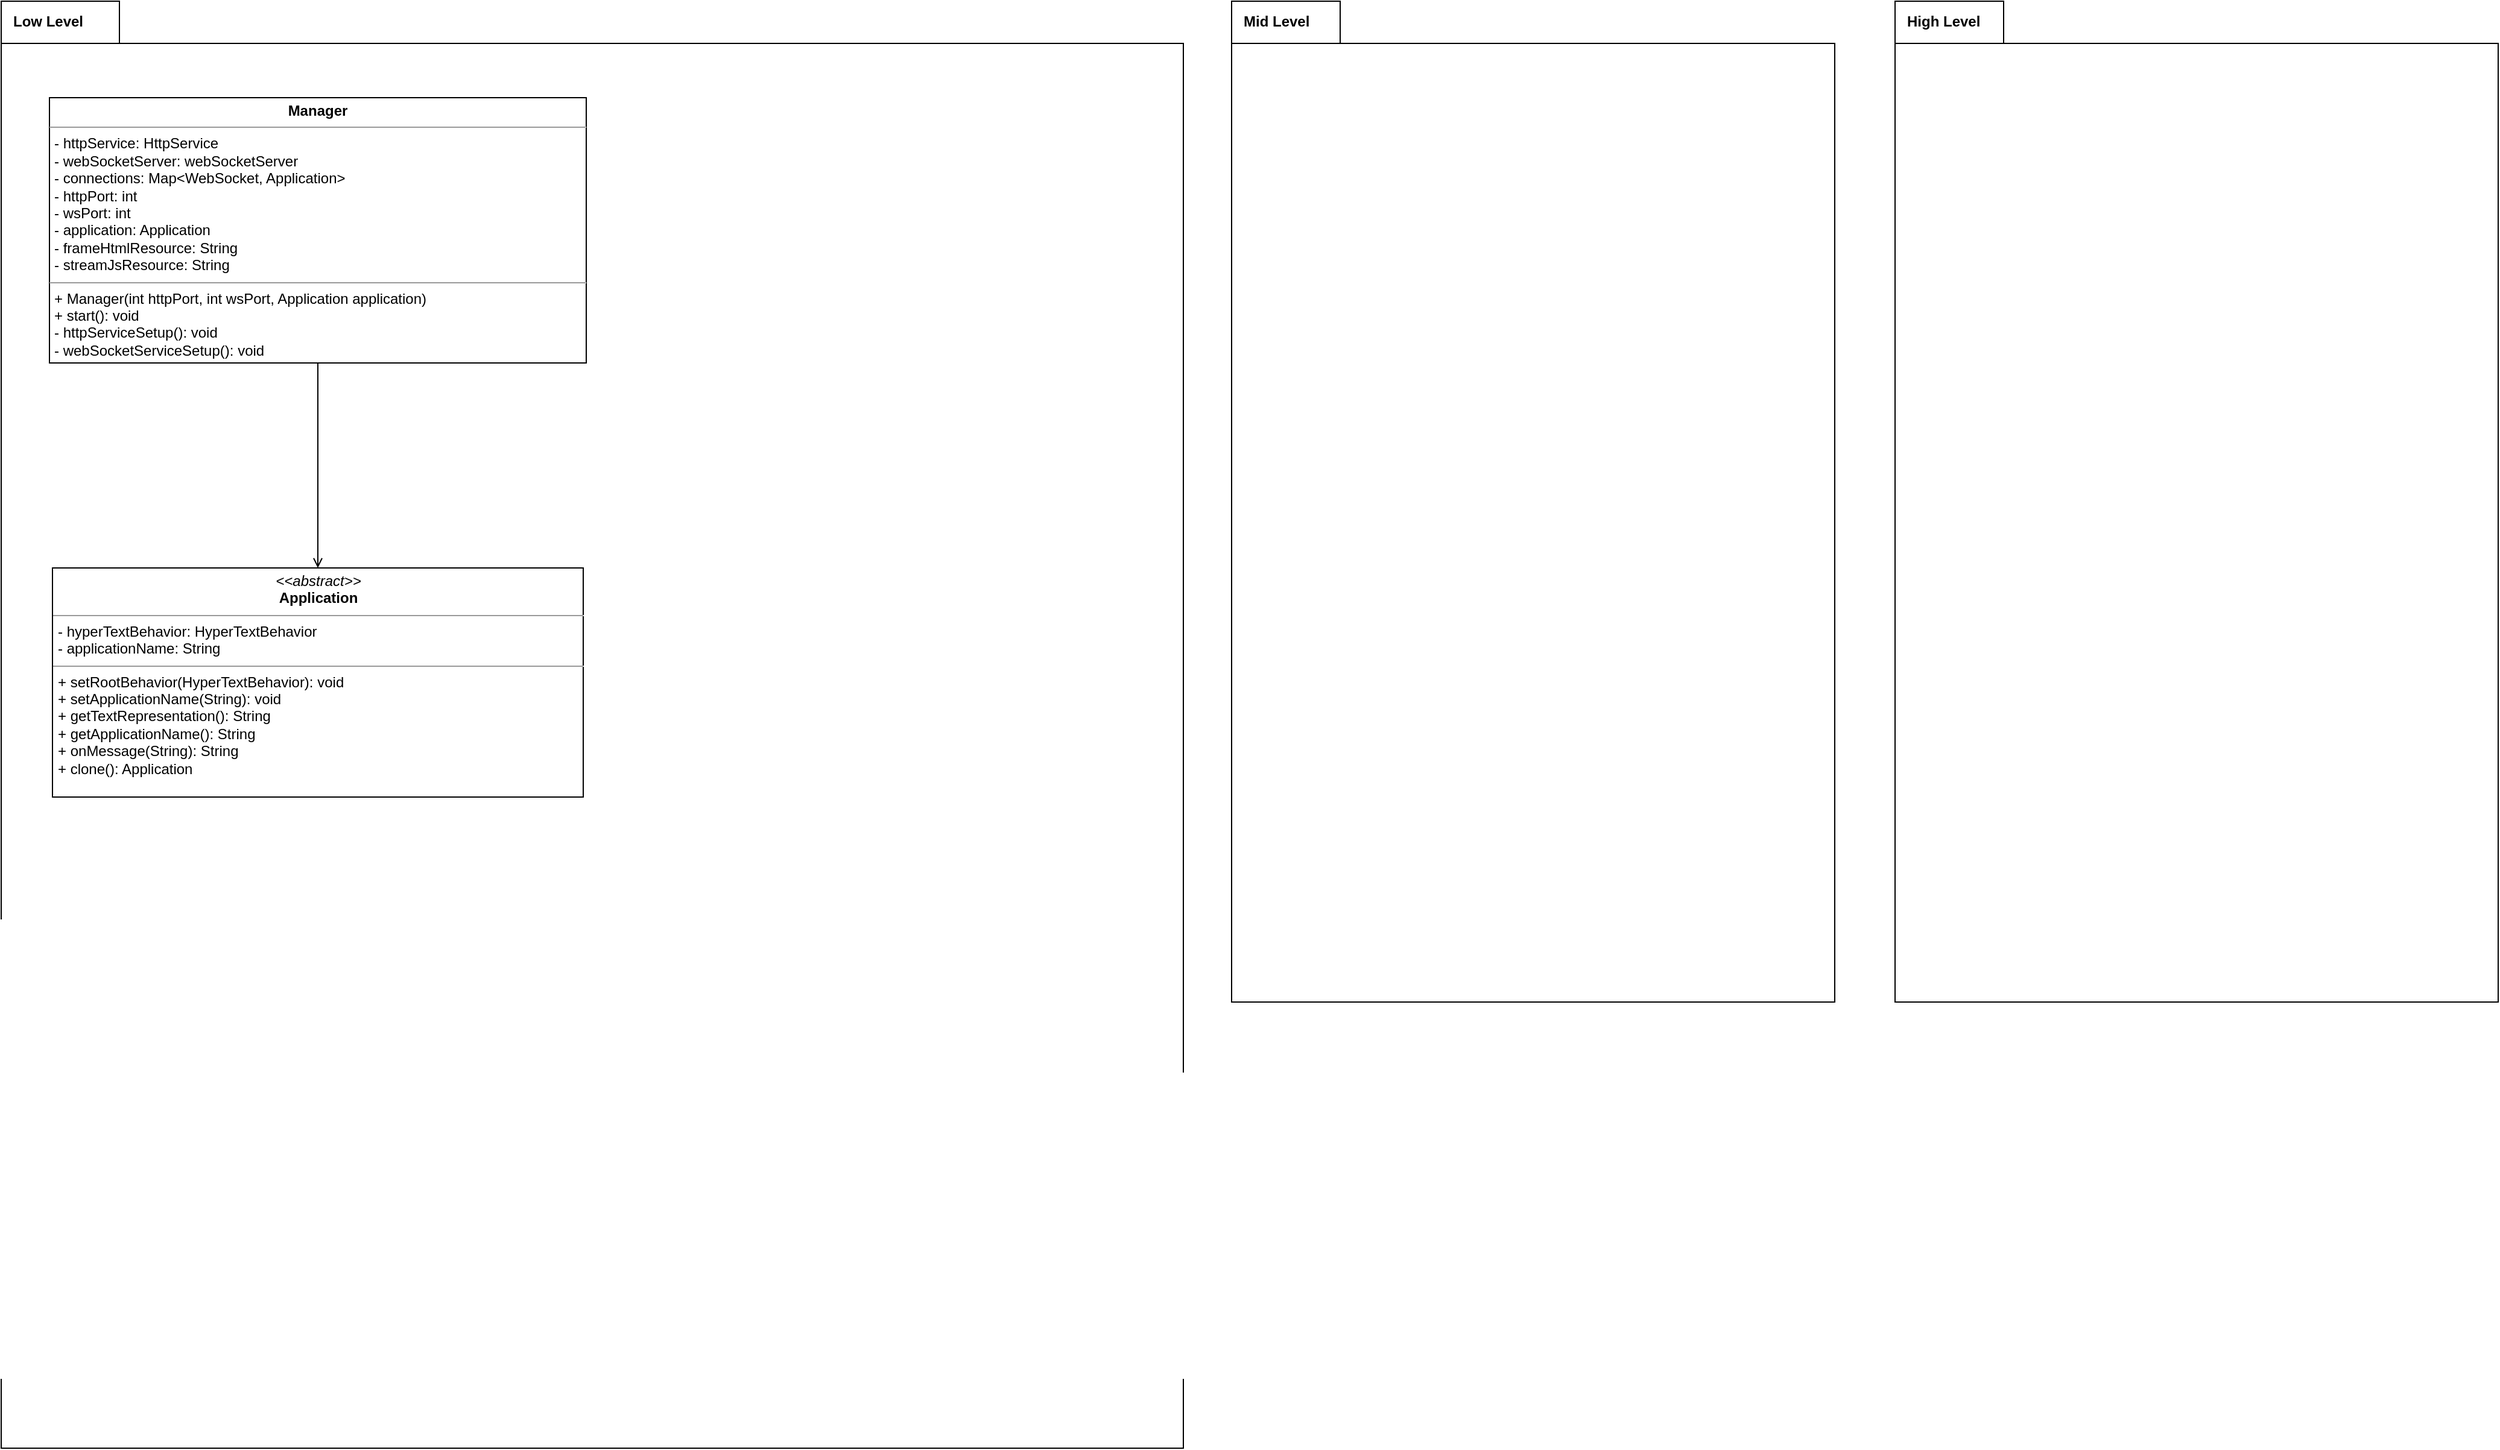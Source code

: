 <mxfile version="15.5.4" type="embed" pages="2"><diagram id="ZMzpceld19GLeM2Dk4Y2" name="UML"><mxGraphModel dx="2887" dy="1154" grid="1" gridSize="10" guides="1" tooltips="1" connect="1" arrows="1" fold="1" page="1" pageScale="1" pageWidth="850" pageHeight="1100" math="0" shadow="0"><root><mxCell id="nOTi3l-tUUI1tV-FzPa4-0"/><mxCell id="nOTi3l-tUUI1tV-FzPa4-1" parent="nOTi3l-tUUI1tV-FzPa4-0"/><mxCell id="NjbtGmV7TC2rhCl2SDjO-0" value="High Level" style="shape=folder;fontStyle=1;spacingTop=5;tabWidth=90;tabHeight=35;tabPosition=left;html=1;align=left;labelPosition=center;verticalLabelPosition=middle;verticalAlign=top;textDirection=ltr;horizontal=1;spacingLeft=10;spacing=0;" parent="nOTi3l-tUUI1tV-FzPa4-1" vertex="1"><mxGeometry x="1360" y="310" width="500" height="830" as="geometry"/></mxCell><mxCell id="NjbtGmV7TC2rhCl2SDjO-1" value="Mid Level" style="shape=folder;fontStyle=1;spacingTop=5;tabWidth=90;tabHeight=35;tabPosition=left;html=1;align=left;labelPosition=center;verticalLabelPosition=middle;verticalAlign=top;textDirection=ltr;horizontal=1;spacingLeft=10;spacing=0;" parent="nOTi3l-tUUI1tV-FzPa4-1" vertex="1"><mxGeometry x="810" y="310" width="500" height="830" as="geometry"/></mxCell><mxCell id="NjbtGmV7TC2rhCl2SDjO-2" value="Low Level" style="shape=folder;fontStyle=1;spacingTop=5;tabWidth=90;tabHeight=35;tabPosition=left;html=1;align=left;labelPosition=center;verticalLabelPosition=middle;verticalAlign=top;textDirection=ltr;horizontal=1;spacingLeft=10;spacing=0;" parent="nOTi3l-tUUI1tV-FzPa4-1" vertex="1"><mxGeometry x="-210" y="310" width="980" height="1200" as="geometry"/></mxCell><mxCell id="UQzeTmCBbW-xPWkc9wsZ-2" style="edgeStyle=orthogonalEdgeStyle;rounded=0;orthogonalLoop=1;jettySize=auto;html=1;endArrow=open;endFill=0;" edge="1" parent="nOTi3l-tUUI1tV-FzPa4-1" source="0" target="UQzeTmCBbW-xPWkc9wsZ-1"><mxGeometry relative="1" as="geometry"/></mxCell><mxCell id="0" value="&lt;p style=&quot;margin: 0px ; margin-top: 4px ; text-align: center&quot;&gt;&lt;b&gt;Manager&lt;/b&gt;&lt;/p&gt;&lt;hr size=&quot;1&quot;&gt;&lt;p style=&quot;margin: 0px ; margin-left: 4px&quot;&gt;- httpService: HttpService&lt;/p&gt;&lt;p style=&quot;margin: 0px ; margin-left: 4px&quot;&gt;- webSocketServer: webSocketServer&lt;/p&gt;&lt;p style=&quot;margin: 0px ; margin-left: 4px&quot;&gt;- connections: Map&amp;lt;WebSocket, Application&amp;gt;&lt;/p&gt;&lt;p style=&quot;margin: 0px ; margin-left: 4px&quot;&gt;- httpPort: int&lt;/p&gt;&lt;p style=&quot;margin: 0px ; margin-left: 4px&quot;&gt;- wsPort: int&lt;/p&gt;&lt;p style=&quot;margin: 0px ; margin-left: 4px&quot;&gt;- application: Application&lt;/p&gt;&lt;p style=&quot;margin: 0px ; margin-left: 4px&quot;&gt;- frameHtmlResource: String&lt;/p&gt;&lt;p style=&quot;margin: 0px ; margin-left: 4px&quot;&gt;- streamJsResource: String&lt;/p&gt;&lt;hr size=&quot;1&quot;&gt;&lt;p style=&quot;margin: 0px ; margin-left: 4px&quot;&gt;+ Manager(int httpPort, int wsPort, Application application)&lt;/p&gt;&lt;p style=&quot;margin: 0px ; margin-left: 4px&quot;&gt;+ start(): void&lt;/p&gt;&lt;p style=&quot;margin: 0px ; margin-left: 4px&quot;&gt;- httpServiceSetup(): void&lt;/p&gt;&lt;p style=&quot;margin: 0px ; margin-left: 4px&quot;&gt;- webSocketServiceSetup(): void&lt;/p&gt;" style="verticalAlign=top;align=left;overflow=fill;fontSize=12;fontFamily=Helvetica;html=1;" vertex="1" parent="nOTi3l-tUUI1tV-FzPa4-1"><mxGeometry x="-170" y="390" width="445" height="220" as="geometry"/></mxCell><mxCell id="UQzeTmCBbW-xPWkc9wsZ-1" value="&lt;p style=&quot;margin: 0px ; margin-top: 4px ; text-align: center&quot;&gt;&lt;i&gt;&amp;lt;&amp;lt;abstract&amp;gt;&amp;gt;&lt;/i&gt;&lt;br&gt;&lt;b&gt;Application&lt;/b&gt;&lt;/p&gt;&lt;hr size=&quot;1&quot;&gt;&lt;p style=&quot;margin: 0px ; margin-left: 4px&quot;&gt;- hyperTextBehavior: HyperTextBehavior&lt;br&gt;- applicationName: String&lt;/p&gt;&lt;hr size=&quot;1&quot;&gt;&lt;p style=&quot;margin: 0px ; margin-left: 4px&quot;&gt;+ setRootBehavior(HyperTextBehavior): void&lt;br&gt;+ setApplicationName(String): void&lt;/p&gt;&lt;p style=&quot;margin: 0px ; margin-left: 4px&quot;&gt;+ getTextRepresentation(): String&lt;/p&gt;&lt;p style=&quot;margin: 0px ; margin-left: 4px&quot;&gt;+ getApplicationName(): String&lt;/p&gt;&lt;p style=&quot;margin: 0px ; margin-left: 4px&quot;&gt;+ onMessage(String): String&lt;/p&gt;&lt;p style=&quot;margin: 0px ; margin-left: 4px&quot;&gt;+ clone(): Application&lt;/p&gt;" style="verticalAlign=top;align=left;overflow=fill;fontSize=12;fontFamily=Helvetica;html=1;" vertex="1" parent="nOTi3l-tUUI1tV-FzPa4-1"><mxGeometry x="-167.5" y="780" width="440" height="190" as="geometry"/></mxCell></root></mxGraphModel></diagram><diagram id="c4e5sKpKOaOrg8M834o6" name="robots.txt"><mxGraphModel dx="1426" dy="808" grid="1" gridSize="10" guides="1" tooltips="1" connect="1" arrows="1" fold="1" page="1" pageScale="1" pageWidth="850" pageHeight="1100" math="0" shadow="0"><root><mxCell id="DawIyzJZOGy8k463_Zz5-0"/><mxCell id="DawIyzJZOGy8k463_Zz5-1" parent="DawIyzJZOGy8k463_Zz5-0"/><mxCell id="DawIyzJZOGy8k463_Zz5-13" style="edgeStyle=orthogonalEdgeStyle;rounded=0;orthogonalLoop=1;jettySize=auto;html=1;exitX=1;exitY=0.25;exitDx=0;exitDy=0;entryX=1;entryY=0.25;entryDx=0;entryDy=0;fillColor=#60a917;strokeColor=#2D7600;" parent="DawIyzJZOGy8k463_Zz5-1" source="DawIyzJZOGy8k463_Zz5-2" target="DawIyzJZOGy8k463_Zz5-8" edge="1"><mxGeometry relative="1" as="geometry"><Array as="points"><mxPoint x="250" y="305"/><mxPoint x="250" y="225"/></Array></mxGeometry></mxCell><mxCell id="DawIyzJZOGy8k463_Zz5-15" style="edgeStyle=orthogonalEdgeStyle;rounded=0;orthogonalLoop=1;jettySize=auto;html=1;exitX=1;exitY=0.5;exitDx=0;exitDy=0;entryX=1;entryY=0.5;entryDx=0;entryDy=0;fillColor=#60a917;strokeColor=#2D7600;" parent="DawIyzJZOGy8k463_Zz5-1" source="DawIyzJZOGy8k463_Zz5-2" target="DawIyzJZOGy8k463_Zz5-4" edge="1"><mxGeometry relative="1" as="geometry"><Array as="points"><mxPoint x="250" y="320"/><mxPoint x="250" y="530"/></Array></mxGeometry></mxCell><mxCell id="DawIyzJZOGy8k463_Zz5-16" style="edgeStyle=orthogonalEdgeStyle;rounded=0;orthogonalLoop=1;jettySize=auto;html=1;exitX=1;exitY=0.75;exitDx=0;exitDy=0;entryX=1;entryY=0.75;entryDx=0;entryDy=0;fillColor=#a20025;strokeColor=#6F0000;" parent="DawIyzJZOGy8k463_Zz5-1" source="DawIyzJZOGy8k463_Zz5-2" target="DawIyzJZOGy8k463_Zz5-3" edge="1"><mxGeometry relative="1" as="geometry"/></mxCell><mxCell id="DawIyzJZOGy8k463_Zz5-2" value="" style="rounded=0;whiteSpace=wrap;html=1;" parent="DawIyzJZOGy8k463_Zz5-1" vertex="1"><mxGeometry x="100" y="290" width="120" height="60" as="geometry"/></mxCell><mxCell id="DawIyzJZOGy8k463_Zz5-3" value="" style="rounded=0;whiteSpace=wrap;html=1;" parent="DawIyzJZOGy8k463_Zz5-1" vertex="1"><mxGeometry x="100" y="420" width="120" height="60" as="geometry"/></mxCell><mxCell id="DawIyzJZOGy8k463_Zz5-4" value="" style="rounded=0;whiteSpace=wrap;html=1;" parent="DawIyzJZOGy8k463_Zz5-1" vertex="1"><mxGeometry x="100" y="500" width="120" height="60" as="geometry"/></mxCell><mxCell id="DawIyzJZOGy8k463_Zz5-5" value="/" style="text;html=1;strokeColor=none;fillColor=none;align=center;verticalAlign=middle;whiteSpace=wrap;rounded=0;" parent="DawIyzJZOGy8k463_Zz5-1" vertex="1"><mxGeometry x="100" y="500" width="60" height="30" as="geometry"/></mxCell><mxCell id="DawIyzJZOGy8k463_Zz5-6" value="/stream" style="text;html=1;strokeColor=none;fillColor=none;align=center;verticalAlign=middle;whiteSpace=wrap;rounded=0;" parent="DawIyzJZOGy8k463_Zz5-1" vertex="1"><mxGeometry x="100" y="420" width="60" height="30" as="geometry"/></mxCell><mxCell id="DawIyzJZOGy8k463_Zz5-7" value="/robots.txt" style="text;html=1;strokeColor=none;fillColor=none;align=center;verticalAlign=middle;whiteSpace=wrap;rounded=0;" parent="DawIyzJZOGy8k463_Zz5-1" vertex="1"><mxGeometry x="100" y="290" width="60" height="30" as="geometry"/></mxCell><mxCell id="DawIyzJZOGy8k463_Zz5-11" style="edgeStyle=orthogonalEdgeStyle;rounded=0;orthogonalLoop=1;jettySize=auto;html=1;exitX=0;exitY=0.75;exitDx=0;exitDy=0;entryX=0;entryY=0.5;entryDx=0;entryDy=0;" parent="DawIyzJZOGy8k463_Zz5-1" source="DawIyzJZOGy8k463_Zz5-8" target="DawIyzJZOGy8k463_Zz5-5" edge="1"><mxGeometry relative="1" as="geometry"/></mxCell><mxCell id="DawIyzJZOGy8k463_Zz5-8" value="" style="rounded=0;whiteSpace=wrap;html=1;" parent="DawIyzJZOGy8k463_Zz5-1" vertex="1"><mxGeometry x="100" y="210" width="120" height="60" as="geometry"/></mxCell><mxCell id="DawIyzJZOGy8k463_Zz5-9" value="/&amp;lt;&amp;gt;" style="text;html=1;strokeColor=none;fillColor=none;align=center;verticalAlign=middle;whiteSpace=wrap;rounded=0;" parent="DawIyzJZOGy8k463_Zz5-1" vertex="1"><mxGeometry x="100" y="210" width="60" height="30" as="geometry"/></mxCell><mxCell id="DawIyzJZOGy8k463_Zz5-10" value="redirect" style="text;html=1;strokeColor=none;fillColor=none;align=center;verticalAlign=middle;whiteSpace=wrap;rounded=0;" parent="DawIyzJZOGy8k463_Zz5-1" vertex="1"><mxGeometry x="100" y="240" width="50" height="30" as="geometry"/></mxCell><mxCell id="DawIyzJZOGy8k463_Zz5-18" style="edgeStyle=orthogonalEdgeStyle;rounded=0;orthogonalLoop=1;jettySize=auto;html=1;exitX=0;exitY=0.5;exitDx=0;exitDy=0;entryX=1;entryY=0.5;entryDx=0;entryDy=0;" parent="DawIyzJZOGy8k463_Zz5-1" source="DawIyzJZOGy8k463_Zz5-17" target="DawIyzJZOGy8k463_Zz5-8" edge="1"><mxGeometry relative="1" as="geometry"/></mxCell><mxCell id="DawIyzJZOGy8k463_Zz5-17" value="" style="rounded=0;whiteSpace=wrap;html=1;" parent="DawIyzJZOGy8k463_Zz5-1" vertex="1"><mxGeometry x="380" y="210" width="120" height="60" as="geometry"/></mxCell><mxCell id="DawIyzJZOGy8k463_Zz5-19" value="Daten für Suchmaschine" style="text;html=1;strokeColor=none;fillColor=none;align=center;verticalAlign=middle;whiteSpace=wrap;rounded=0;" parent="DawIyzJZOGy8k463_Zz5-1" vertex="1"><mxGeometry x="410" y="225" width="60" height="30" as="geometry"/></mxCell><mxCell id="DawIyzJZOGy8k463_Zz5-20" value="" style="swimlane;startSize=0;" parent="DawIyzJZOGy8k463_Zz5-1" vertex="1"><mxGeometry x="70" y="180" width="190" height="410" as="geometry"/></mxCell><mxCell id="DawIyzJZOGy8k463_Zz5-22" value="Context" style="text;html=1;strokeColor=none;fillColor=none;align=center;verticalAlign=middle;whiteSpace=wrap;rounded=0;" parent="DawIyzJZOGy8k463_Zz5-1" vertex="1"><mxGeometry x="120" y="140" width="60" height="30" as="geometry"/></mxCell></root></mxGraphModel></diagram></mxfile>